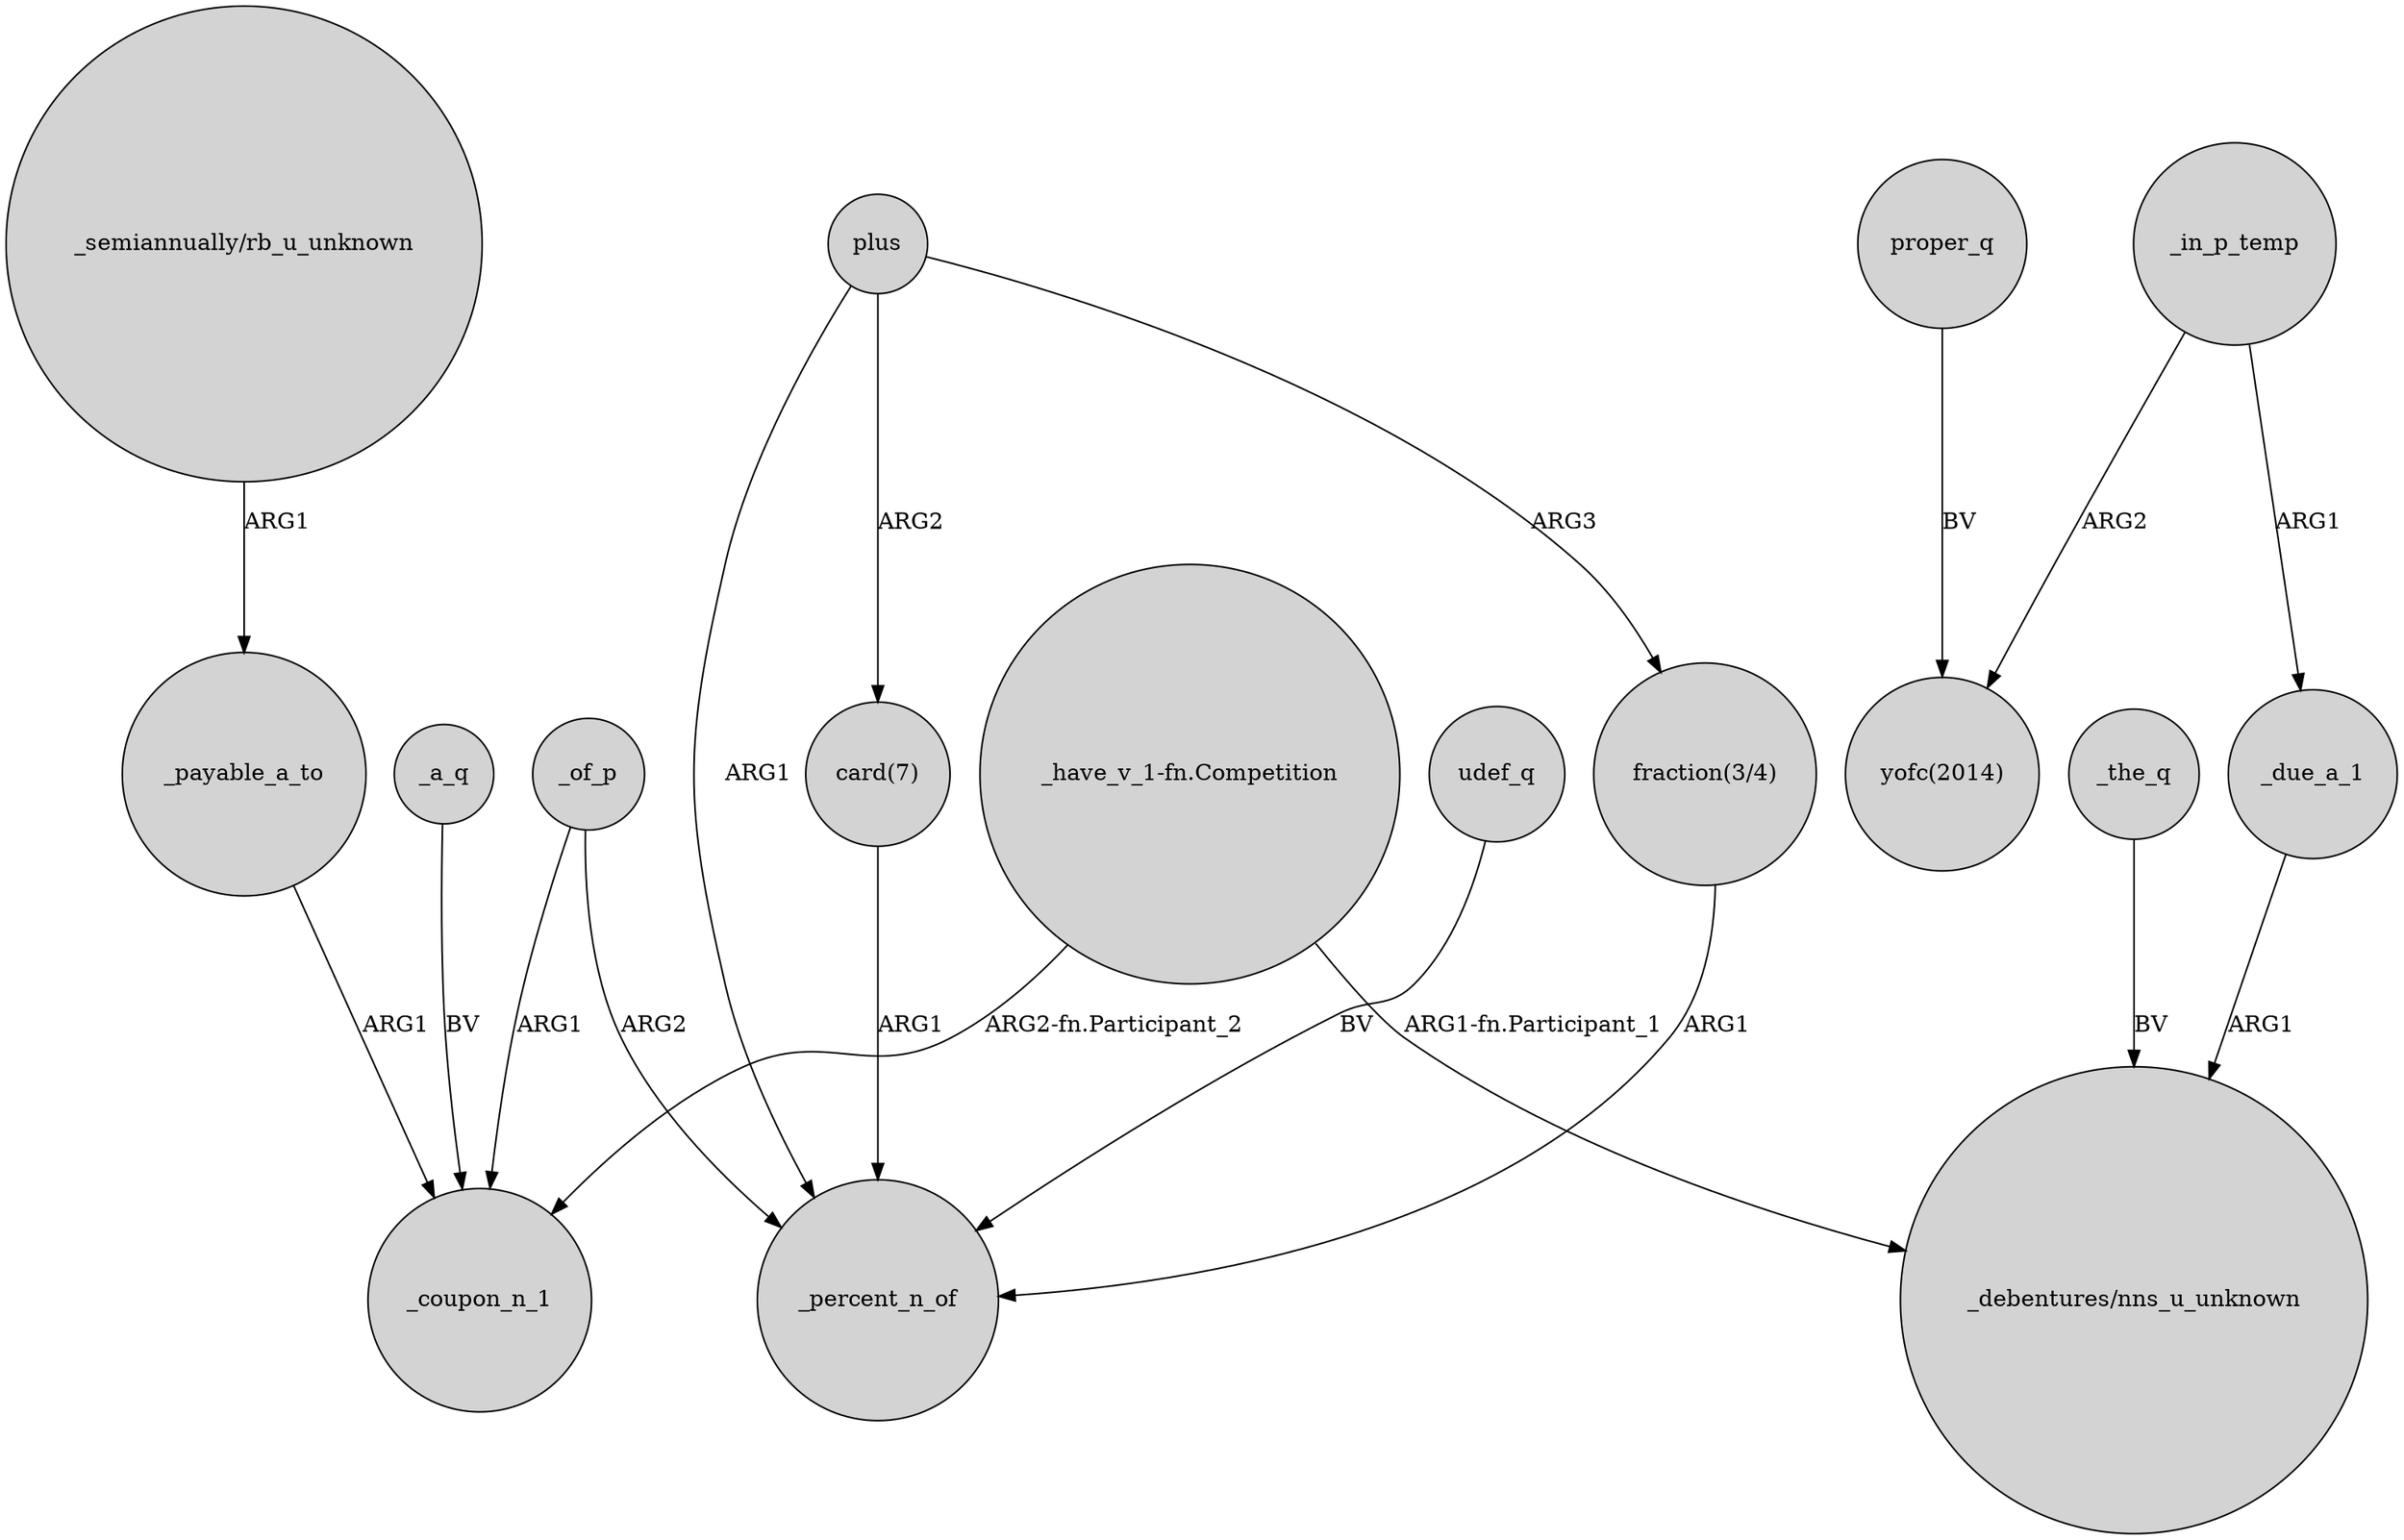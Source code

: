 digraph {
	node [shape=circle style=filled]
	"_have_v_1-fn.Competition" -> _coupon_n_1 [label="ARG2-fn.Participant_2"]
	_payable_a_to -> _coupon_n_1 [label=ARG1]
	udef_q -> _percent_n_of [label=BV]
	"fraction(3/4)" -> _percent_n_of [label=ARG1]
	proper_q -> "yofc(2014)" [label=BV]
	_in_p_temp -> "yofc(2014)" [label=ARG2]
	plus -> "fraction(3/4)" [label=ARG3]
	"card(7)" -> _percent_n_of [label=ARG1]
	plus -> "card(7)" [label=ARG2]
	_in_p_temp -> _due_a_1 [label=ARG1]
	_the_q -> "_debentures/nns_u_unknown" [label=BV]
	"_have_v_1-fn.Competition" -> "_debentures/nns_u_unknown" [label="ARG1-fn.Participant_1"]
	_due_a_1 -> "_debentures/nns_u_unknown" [label=ARG1]
	_a_q -> _coupon_n_1 [label=BV]
	plus -> _percent_n_of [label=ARG1]
	"_semiannually/rb_u_unknown" -> _payable_a_to [label=ARG1]
	_of_p -> _coupon_n_1 [label=ARG1]
	_of_p -> _percent_n_of [label=ARG2]
}
